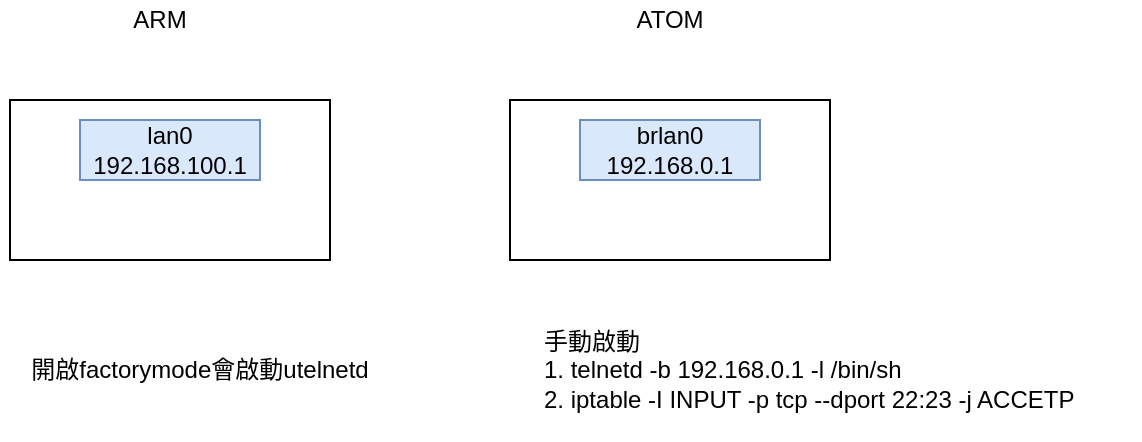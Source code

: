 <mxfile version="13.5.1" type="device"><diagram id="LWw4xvAdytxXboVNPx3M" name="Page-1"><mxGraphModel dx="1086" dy="806" grid="1" gridSize="10" guides="1" tooltips="1" connect="1" arrows="1" fold="1" page="1" pageScale="1" pageWidth="827" pageHeight="1169" math="0" shadow="0"><root><mxCell id="0"/><mxCell id="1" parent="0"/><mxCell id="nMa3QwW8wuHKamhEeYi4-1" value="" style="rounded=0;whiteSpace=wrap;html=1;" vertex="1" parent="1"><mxGeometry x="175" y="260" width="160" height="80" as="geometry"/></mxCell><mxCell id="nMa3QwW8wuHKamhEeYi4-3" value="ARM" style="text;html=1;strokeColor=none;fillColor=none;align=center;verticalAlign=middle;whiteSpace=wrap;rounded=0;" vertex="1" parent="1"><mxGeometry x="230" y="210" width="40" height="20" as="geometry"/></mxCell><mxCell id="nMa3QwW8wuHKamhEeYi4-4" value="ATOM" style="text;html=1;strokeColor=none;fillColor=none;align=center;verticalAlign=middle;whiteSpace=wrap;rounded=0;" vertex="1" parent="1"><mxGeometry x="485" y="210" width="40" height="20" as="geometry"/></mxCell><mxCell id="nMa3QwW8wuHKamhEeYi4-5" value="" style="rounded=0;whiteSpace=wrap;html=1;" vertex="1" parent="1"><mxGeometry x="425" y="260" width="160" height="80" as="geometry"/></mxCell><mxCell id="nMa3QwW8wuHKamhEeYi4-6" value="lan0&lt;br&gt;192.168.100.1" style="rounded=0;whiteSpace=wrap;html=1;fillColor=#dae8fc;strokeColor=#6c8ebf;" vertex="1" parent="1"><mxGeometry x="210" y="270" width="90" height="30" as="geometry"/></mxCell><mxCell id="nMa3QwW8wuHKamhEeYi4-7" value="brlan0&lt;br&gt;192.168.0.1" style="rounded=0;whiteSpace=wrap;html=1;fillColor=#dae8fc;strokeColor=#6c8ebf;" vertex="1" parent="1"><mxGeometry x="460" y="270" width="90" height="30" as="geometry"/></mxCell><mxCell id="nMa3QwW8wuHKamhEeYi4-9" value="開啟factorymode會啟動utelnetd" style="text;html=1;strokeColor=none;fillColor=none;align=center;verticalAlign=middle;whiteSpace=wrap;rounded=0;" vertex="1" parent="1"><mxGeometry x="170" y="360" width="200" height="70" as="geometry"/></mxCell><mxCell id="nMa3QwW8wuHKamhEeYi4-10" value="手動啟動&lt;br&gt;1. telnetd -b 192.168.0.1 -l /bin/sh&lt;br&gt;2. iptable -I INPUT -p tcp --dport 22:23 -j ACCETP" style="text;html=1;strokeColor=none;fillColor=none;align=left;verticalAlign=middle;whiteSpace=wrap;rounded=0;" vertex="1" parent="1"><mxGeometry x="440" y="360" width="300" height="70" as="geometry"/></mxCell></root></mxGraphModel></diagram></mxfile>